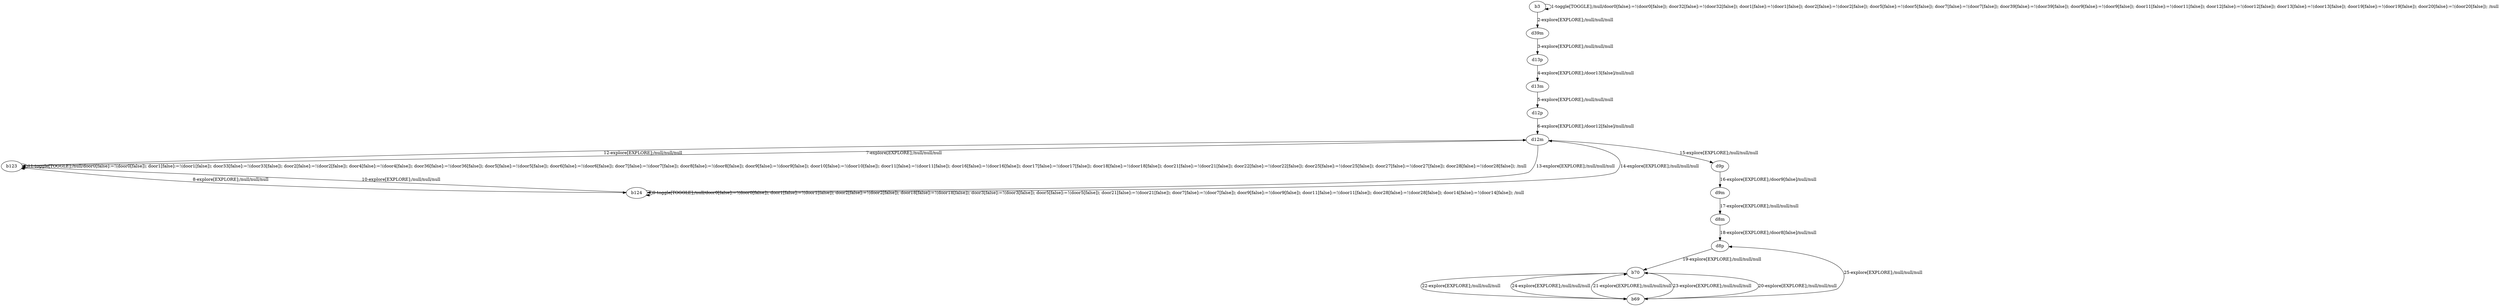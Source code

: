 # Total number of goals covered by this test: 1
# b69 --> b70

digraph g {
"b3" -> "b3" [label = "1-toggle[TOGGLE];/null/door0[false]:=!(door0[false]); door32[false]:=!(door32[false]); door1[false]:=!(door1[false]); door2[false]:=!(door2[false]); door5[false]:=!(door5[false]); door7[false]:=!(door7[false]); door39[false]:=!(door39[false]); door9[false]:=!(door9[false]); door11[false]:=!(door11[false]); door12[false]:=!(door12[false]); door13[false]:=!(door13[false]); door19[false]:=!(door19[false]); door20[false]:=!(door20[false]); /null"];
"b3" -> "d39m" [label = "2-explore[EXPLORE];/null/null/null"];
"d39m" -> "d13p" [label = "3-explore[EXPLORE];/null/null/null"];
"d13p" -> "d13m" [label = "4-explore[EXPLORE];/door13[false]/null/null"];
"d13m" -> "d12p" [label = "5-explore[EXPLORE];/null/null/null"];
"d12p" -> "d12m" [label = "6-explore[EXPLORE];/door12[false]/null/null"];
"d12m" -> "b123" [label = "7-explore[EXPLORE];/null/null/null"];
"b123" -> "b124" [label = "8-explore[EXPLORE];/null/null/null"];
"b124" -> "b124" [label = "9-toggle[TOGGLE];/null/door0[false]:=!(door0[false]); door1[false]:=!(door1[false]); door2[false]:=!(door2[false]); door18[false]:=!(door18[false]); door3[false]:=!(door3[false]); door5[false]:=!(door5[false]); door21[false]:=!(door21[false]); door7[false]:=!(door7[false]); door9[false]:=!(door9[false]); door11[false]:=!(door11[false]); door28[false]:=!(door28[false]); door14[false]:=!(door14[false]); /null"];
"b124" -> "b123" [label = "10-explore[EXPLORE];/null/null/null"];
"b123" -> "b123" [label = "11-toggle[TOGGLE];/null/door0[false]:=!(door0[false]); door1[false]:=!(door1[false]); door33[false]:=!(door33[false]); door2[false]:=!(door2[false]); door4[false]:=!(door4[false]); door36[false]:=!(door36[false]); door5[false]:=!(door5[false]); door6[false]:=!(door6[false]); door7[false]:=!(door7[false]); door8[false]:=!(door8[false]); door9[false]:=!(door9[false]); door10[false]:=!(door10[false]); door11[false]:=!(door11[false]); door16[false]:=!(door16[false]); door17[false]:=!(door17[false]); door18[false]:=!(door18[false]); door21[false]:=!(door21[false]); door22[false]:=!(door22[false]); door25[false]:=!(door25[false]); door27[false]:=!(door27[false]); door28[false]:=!(door28[false]); /null"];
"b123" -> "d12m" [label = "12-explore[EXPLORE];/null/null/null"];
"d12m" -> "b124" [label = "13-explore[EXPLORE];/null/null/null"];
"b124" -> "d12m" [label = "14-explore[EXPLORE];/null/null/null"];
"d12m" -> "d9p" [label = "15-explore[EXPLORE];/null/null/null"];
"d9p" -> "d9m" [label = "16-explore[EXPLORE];/door9[false]/null/null"];
"d9m" -> "d8m" [label = "17-explore[EXPLORE];/null/null/null"];
"d8m" -> "d8p" [label = "18-explore[EXPLORE];/door8[false]/null/null"];
"d8p" -> "b70" [label = "19-explore[EXPLORE];/null/null/null"];
"b70" -> "b69" [label = "20-explore[EXPLORE];/null/null/null"];
"b69" -> "b70" [label = "21-explore[EXPLORE];/null/null/null"];
"b70" -> "b69" [label = "22-explore[EXPLORE];/null/null/null"];
"b69" -> "b70" [label = "23-explore[EXPLORE];/null/null/null"];
"b70" -> "b69" [label = "24-explore[EXPLORE];/null/null/null"];
"b69" -> "d8p" [label = "25-explore[EXPLORE];/null/null/null"];
}